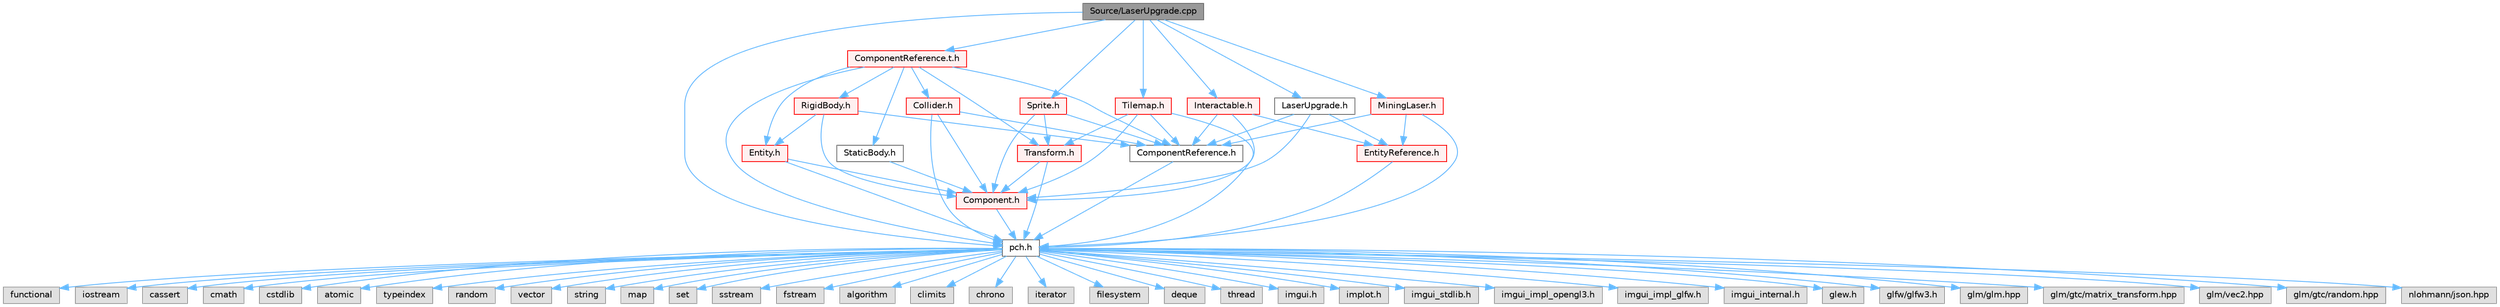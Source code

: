 digraph "Source/LaserUpgrade.cpp"
{
 // LATEX_PDF_SIZE
  bgcolor="transparent";
  edge [fontname=Helvetica,fontsize=10,labelfontname=Helvetica,labelfontsize=10];
  node [fontname=Helvetica,fontsize=10,shape=box,height=0.2,width=0.4];
  Node1 [id="Node000001",label="Source/LaserUpgrade.cpp",height=0.2,width=0.4,color="gray40", fillcolor="grey60", style="filled", fontcolor="black",tooltip="collectable upgrade to the player's MiningLaser"];
  Node1 -> Node2 [id="edge1_Node000001_Node000002",color="steelblue1",style="solid",tooltip=" "];
  Node2 [id="Node000002",label="pch.h",height=0.2,width=0.4,color="grey40", fillcolor="white", style="filled",URL="$de/d3a/pch_8h.html",tooltip="This is a precompiled header file."];
  Node2 -> Node3 [id="edge2_Node000002_Node000003",color="steelblue1",style="solid",tooltip=" "];
  Node3 [id="Node000003",label="functional",height=0.2,width=0.4,color="grey60", fillcolor="#E0E0E0", style="filled",tooltip=" "];
  Node2 -> Node4 [id="edge3_Node000002_Node000004",color="steelblue1",style="solid",tooltip=" "];
  Node4 [id="Node000004",label="iostream",height=0.2,width=0.4,color="grey60", fillcolor="#E0E0E0", style="filled",tooltip=" "];
  Node2 -> Node5 [id="edge4_Node000002_Node000005",color="steelblue1",style="solid",tooltip=" "];
  Node5 [id="Node000005",label="cassert",height=0.2,width=0.4,color="grey60", fillcolor="#E0E0E0", style="filled",tooltip=" "];
  Node2 -> Node6 [id="edge5_Node000002_Node000006",color="steelblue1",style="solid",tooltip=" "];
  Node6 [id="Node000006",label="cmath",height=0.2,width=0.4,color="grey60", fillcolor="#E0E0E0", style="filled",tooltip=" "];
  Node2 -> Node7 [id="edge6_Node000002_Node000007",color="steelblue1",style="solid",tooltip=" "];
  Node7 [id="Node000007",label="cstdlib",height=0.2,width=0.4,color="grey60", fillcolor="#E0E0E0", style="filled",tooltip=" "];
  Node2 -> Node8 [id="edge7_Node000002_Node000008",color="steelblue1",style="solid",tooltip=" "];
  Node8 [id="Node000008",label="atomic",height=0.2,width=0.4,color="grey60", fillcolor="#E0E0E0", style="filled",tooltip=" "];
  Node2 -> Node9 [id="edge8_Node000002_Node000009",color="steelblue1",style="solid",tooltip=" "];
  Node9 [id="Node000009",label="typeindex",height=0.2,width=0.4,color="grey60", fillcolor="#E0E0E0", style="filled",tooltip=" "];
  Node2 -> Node10 [id="edge9_Node000002_Node000010",color="steelblue1",style="solid",tooltip=" "];
  Node10 [id="Node000010",label="random",height=0.2,width=0.4,color="grey60", fillcolor="#E0E0E0", style="filled",tooltip=" "];
  Node2 -> Node11 [id="edge10_Node000002_Node000011",color="steelblue1",style="solid",tooltip=" "];
  Node11 [id="Node000011",label="vector",height=0.2,width=0.4,color="grey60", fillcolor="#E0E0E0", style="filled",tooltip=" "];
  Node2 -> Node12 [id="edge11_Node000002_Node000012",color="steelblue1",style="solid",tooltip=" "];
  Node12 [id="Node000012",label="string",height=0.2,width=0.4,color="grey60", fillcolor="#E0E0E0", style="filled",tooltip=" "];
  Node2 -> Node13 [id="edge12_Node000002_Node000013",color="steelblue1",style="solid",tooltip=" "];
  Node13 [id="Node000013",label="map",height=0.2,width=0.4,color="grey60", fillcolor="#E0E0E0", style="filled",tooltip=" "];
  Node2 -> Node14 [id="edge13_Node000002_Node000014",color="steelblue1",style="solid",tooltip=" "];
  Node14 [id="Node000014",label="set",height=0.2,width=0.4,color="grey60", fillcolor="#E0E0E0", style="filled",tooltip=" "];
  Node2 -> Node15 [id="edge14_Node000002_Node000015",color="steelblue1",style="solid",tooltip=" "];
  Node15 [id="Node000015",label="sstream",height=0.2,width=0.4,color="grey60", fillcolor="#E0E0E0", style="filled",tooltip=" "];
  Node2 -> Node16 [id="edge15_Node000002_Node000016",color="steelblue1",style="solid",tooltip=" "];
  Node16 [id="Node000016",label="fstream",height=0.2,width=0.4,color="grey60", fillcolor="#E0E0E0", style="filled",tooltip=" "];
  Node2 -> Node17 [id="edge16_Node000002_Node000017",color="steelblue1",style="solid",tooltip=" "];
  Node17 [id="Node000017",label="algorithm",height=0.2,width=0.4,color="grey60", fillcolor="#E0E0E0", style="filled",tooltip=" "];
  Node2 -> Node18 [id="edge17_Node000002_Node000018",color="steelblue1",style="solid",tooltip=" "];
  Node18 [id="Node000018",label="climits",height=0.2,width=0.4,color="grey60", fillcolor="#E0E0E0", style="filled",tooltip=" "];
  Node2 -> Node19 [id="edge18_Node000002_Node000019",color="steelblue1",style="solid",tooltip=" "];
  Node19 [id="Node000019",label="chrono",height=0.2,width=0.4,color="grey60", fillcolor="#E0E0E0", style="filled",tooltip=" "];
  Node2 -> Node20 [id="edge19_Node000002_Node000020",color="steelblue1",style="solid",tooltip=" "];
  Node20 [id="Node000020",label="iterator",height=0.2,width=0.4,color="grey60", fillcolor="#E0E0E0", style="filled",tooltip=" "];
  Node2 -> Node21 [id="edge20_Node000002_Node000021",color="steelblue1",style="solid",tooltip=" "];
  Node21 [id="Node000021",label="filesystem",height=0.2,width=0.4,color="grey60", fillcolor="#E0E0E0", style="filled",tooltip=" "];
  Node2 -> Node22 [id="edge21_Node000002_Node000022",color="steelblue1",style="solid",tooltip=" "];
  Node22 [id="Node000022",label="deque",height=0.2,width=0.4,color="grey60", fillcolor="#E0E0E0", style="filled",tooltip=" "];
  Node2 -> Node23 [id="edge22_Node000002_Node000023",color="steelblue1",style="solid",tooltip=" "];
  Node23 [id="Node000023",label="thread",height=0.2,width=0.4,color="grey60", fillcolor="#E0E0E0", style="filled",tooltip=" "];
  Node2 -> Node24 [id="edge23_Node000002_Node000024",color="steelblue1",style="solid",tooltip=" "];
  Node24 [id="Node000024",label="imgui.h",height=0.2,width=0.4,color="grey60", fillcolor="#E0E0E0", style="filled",tooltip=" "];
  Node2 -> Node25 [id="edge24_Node000002_Node000025",color="steelblue1",style="solid",tooltip=" "];
  Node25 [id="Node000025",label="implot.h",height=0.2,width=0.4,color="grey60", fillcolor="#E0E0E0", style="filled",tooltip=" "];
  Node2 -> Node26 [id="edge25_Node000002_Node000026",color="steelblue1",style="solid",tooltip=" "];
  Node26 [id="Node000026",label="imgui_stdlib.h",height=0.2,width=0.4,color="grey60", fillcolor="#E0E0E0", style="filled",tooltip=" "];
  Node2 -> Node27 [id="edge26_Node000002_Node000027",color="steelblue1",style="solid",tooltip=" "];
  Node27 [id="Node000027",label="imgui_impl_opengl3.h",height=0.2,width=0.4,color="grey60", fillcolor="#E0E0E0", style="filled",tooltip=" "];
  Node2 -> Node28 [id="edge27_Node000002_Node000028",color="steelblue1",style="solid",tooltip=" "];
  Node28 [id="Node000028",label="imgui_impl_glfw.h",height=0.2,width=0.4,color="grey60", fillcolor="#E0E0E0", style="filled",tooltip=" "];
  Node2 -> Node29 [id="edge28_Node000002_Node000029",color="steelblue1",style="solid",tooltip=" "];
  Node29 [id="Node000029",label="imgui_internal.h",height=0.2,width=0.4,color="grey60", fillcolor="#E0E0E0", style="filled",tooltip=" "];
  Node2 -> Node30 [id="edge29_Node000002_Node000030",color="steelblue1",style="solid",tooltip=" "];
  Node30 [id="Node000030",label="glew.h",height=0.2,width=0.4,color="grey60", fillcolor="#E0E0E0", style="filled",tooltip=" "];
  Node2 -> Node31 [id="edge30_Node000002_Node000031",color="steelblue1",style="solid",tooltip=" "];
  Node31 [id="Node000031",label="glfw/glfw3.h",height=0.2,width=0.4,color="grey60", fillcolor="#E0E0E0", style="filled",tooltip=" "];
  Node2 -> Node32 [id="edge31_Node000002_Node000032",color="steelblue1",style="solid",tooltip=" "];
  Node32 [id="Node000032",label="glm/glm.hpp",height=0.2,width=0.4,color="grey60", fillcolor="#E0E0E0", style="filled",tooltip=" "];
  Node2 -> Node33 [id="edge32_Node000002_Node000033",color="steelblue1",style="solid",tooltip=" "];
  Node33 [id="Node000033",label="glm/gtc/matrix_transform.hpp",height=0.2,width=0.4,color="grey60", fillcolor="#E0E0E0", style="filled",tooltip=" "];
  Node2 -> Node34 [id="edge33_Node000002_Node000034",color="steelblue1",style="solid",tooltip=" "];
  Node34 [id="Node000034",label="glm/vec2.hpp",height=0.2,width=0.4,color="grey60", fillcolor="#E0E0E0", style="filled",tooltip=" "];
  Node2 -> Node35 [id="edge34_Node000002_Node000035",color="steelblue1",style="solid",tooltip=" "];
  Node35 [id="Node000035",label="glm/gtc/random.hpp",height=0.2,width=0.4,color="grey60", fillcolor="#E0E0E0", style="filled",tooltip=" "];
  Node2 -> Node36 [id="edge35_Node000002_Node000036",color="steelblue1",style="solid",tooltip=" "];
  Node36 [id="Node000036",label="nlohmann/json.hpp",height=0.2,width=0.4,color="grey60", fillcolor="#E0E0E0", style="filled",tooltip=" "];
  Node1 -> Node37 [id="edge36_Node000001_Node000037",color="steelblue1",style="solid",tooltip=" "];
  Node37 [id="Node000037",label="LaserUpgrade.h",height=0.2,width=0.4,color="grey40", fillcolor="white", style="filled",URL="$dc/d74/LaserUpgrade_8h.html",tooltip="collectable upgrade to the player's MiningLaser"];
  Node37 -> Node38 [id="edge37_Node000037_Node000038",color="steelblue1",style="solid",tooltip=" "];
  Node38 [id="Node000038",label="Component.h",height=0.2,width=0.4,color="red", fillcolor="#FFF0F0", style="filled",URL="$d0/da1/Component_8h.html",tooltip="Virtual component header."];
  Node38 -> Node2 [id="edge38_Node000038_Node000002",color="steelblue1",style="solid",tooltip=" "];
  Node37 -> Node43 [id="edge39_Node000037_Node000043",color="steelblue1",style="solid",tooltip=" "];
  Node43 [id="Node000043",label="EntityReference.h",height=0.2,width=0.4,color="red", fillcolor="#FFF0F0", style="filled",URL="$dc/db9/EntityReference_8h.html",tooltip="a reference to an Entity in the scene"];
  Node43 -> Node2 [id="edge40_Node000043_Node000002",color="steelblue1",style="solid",tooltip=" "];
  Node37 -> Node44 [id="edge41_Node000037_Node000044",color="steelblue1",style="solid",tooltip=" "];
  Node44 [id="Node000044",label="ComponentReference.h",height=0.2,width=0.4,color="grey40", fillcolor="white", style="filled",URL="$d2/dba/ComponentReference_8h.html",tooltip="a reference to a component in the scene"];
  Node44 -> Node2 [id="edge42_Node000044_Node000002",color="steelblue1",style="solid",tooltip=" "];
  Node1 -> Node45 [id="edge43_Node000001_Node000045",color="steelblue1",style="solid",tooltip=" "];
  Node45 [id="Node000045",label="ComponentReference.t.h",height=0.2,width=0.4,color="red", fillcolor="#FFF0F0", style="filled",URL="$da/d20/ComponentReference_8t_8h.html",tooltip="a reference to a component in the scene"];
  Node45 -> Node2 [id="edge44_Node000045_Node000002",color="steelblue1",style="solid",tooltip=" "];
  Node45 -> Node44 [id="edge45_Node000045_Node000044",color="steelblue1",style="solid",tooltip=" "];
  Node45 -> Node46 [id="edge46_Node000045_Node000046",color="steelblue1",style="solid",tooltip=" "];
  Node46 [id="Node000046",label="Entity.h",height=0.2,width=0.4,color="red", fillcolor="#FFF0F0", style="filled",URL="$d4/da0/Entity_8h.html",tooltip="Entity class which holds Components."];
  Node46 -> Node2 [id="edge47_Node000046_Node000002",color="steelblue1",style="solid",tooltip=" "];
  Node46 -> Node38 [id="edge48_Node000046_Node000038",color="steelblue1",style="solid",tooltip=" "];
  Node45 -> Node47 [id="edge49_Node000045_Node000047",color="steelblue1",style="solid",tooltip=" "];
  Node47 [id="Node000047",label="Collider.h",height=0.2,width=0.4,color="red", fillcolor="#FFF0F0", style="filled",URL="$de/d94/Collider_8h.html",tooltip="Base component for detecting collisions."];
  Node47 -> Node2 [id="edge50_Node000047_Node000002",color="steelblue1",style="solid",tooltip=" "];
  Node47 -> Node38 [id="edge51_Node000047_Node000038",color="steelblue1",style="solid",tooltip=" "];
  Node47 -> Node44 [id="edge52_Node000047_Node000044",color="steelblue1",style="solid",tooltip=" "];
  Node45 -> Node49 [id="edge53_Node000045_Node000049",color="steelblue1",style="solid",tooltip=" "];
  Node49 [id="Node000049",label="StaticBody.h",height=0.2,width=0.4,color="grey40", fillcolor="white", style="filled",URL="$dd/d7f/StaticBody_8h.html",tooltip="pysics body which can be collided with and does not move"];
  Node49 -> Node38 [id="edge54_Node000049_Node000038",color="steelblue1",style="solid",tooltip=" "];
  Node45 -> Node50 [id="edge55_Node000045_Node000050",color="steelblue1",style="solid",tooltip=" "];
  Node50 [id="Node000050",label="Transform.h",height=0.2,width=0.4,color="red", fillcolor="#FFF0F0", style="filled",URL="$de/dfb/Transform_8h.html",tooltip="Transform."];
  Node50 -> Node2 [id="edge56_Node000050_Node000002",color="steelblue1",style="solid",tooltip=" "];
  Node50 -> Node38 [id="edge57_Node000050_Node000038",color="steelblue1",style="solid",tooltip=" "];
  Node45 -> Node52 [id="edge58_Node000045_Node000052",color="steelblue1",style="solid",tooltip=" "];
  Node52 [id="Node000052",label="RigidBody.h",height=0.2,width=0.4,color="red", fillcolor="#FFF0F0", style="filled",URL="$dc/da0/RigidBody_8h_source.html",tooltip=" "];
  Node52 -> Node38 [id="edge59_Node000052_Node000038",color="steelblue1",style="solid",tooltip=" "];
  Node52 -> Node46 [id="edge60_Node000052_Node000046",color="steelblue1",style="solid",tooltip=" "];
  Node52 -> Node44 [id="edge61_Node000052_Node000044",color="steelblue1",style="solid",tooltip=" "];
  Node1 -> Node61 [id="edge62_Node000001_Node000061",color="steelblue1",style="solid",tooltip=" "];
  Node61 [id="Node000061",label="MiningLaser.h",height=0.2,width=0.4,color="red", fillcolor="#FFF0F0", style="filled",URL="$da/d13/MiningLaser_8h.html",tooltip="Digging laser controllable by an entity."];
  Node61 -> Node2 [id="edge63_Node000061_Node000002",color="steelblue1",style="solid",tooltip=" "];
  Node61 -> Node43 [id="edge64_Node000061_Node000043",color="steelblue1",style="solid",tooltip=" "];
  Node61 -> Node44 [id="edge65_Node000061_Node000044",color="steelblue1",style="solid",tooltip=" "];
  Node1 -> Node74 [id="edge66_Node000001_Node000074",color="steelblue1",style="solid",tooltip=" "];
  Node74 [id="Node000074",label="Interactable.h",height=0.2,width=0.4,color="red", fillcolor="#FFF0F0", style="filled",URL="$d6/dc1/Interactable_8h.html",tooltip="Component which can be interacted with by pressing a button when nearby."];
  Node74 -> Node38 [id="edge67_Node000074_Node000038",color="steelblue1",style="solid",tooltip=" "];
  Node74 -> Node43 [id="edge68_Node000074_Node000043",color="steelblue1",style="solid",tooltip=" "];
  Node74 -> Node44 [id="edge69_Node000074_Node000044",color="steelblue1",style="solid",tooltip=" "];
  Node1 -> Node78 [id="edge70_Node000001_Node000078",color="steelblue1",style="solid",tooltip=" "];
  Node78 [id="Node000078",label="Tilemap.h",height=0.2,width=0.4,color="red", fillcolor="#FFF0F0", style="filled",URL="$d8/d44/Tilemap_8h.html",tooltip="Tilemap component - loads and manages a tilemap array."];
  Node78 -> Node2 [id="edge71_Node000078_Node000002",color="steelblue1",style="solid",tooltip=" "];
  Node78 -> Node38 [id="edge72_Node000078_Node000038",color="steelblue1",style="solid",tooltip=" "];
  Node78 -> Node44 [id="edge73_Node000078_Node000044",color="steelblue1",style="solid",tooltip=" "];
  Node78 -> Node50 [id="edge74_Node000078_Node000050",color="steelblue1",style="solid",tooltip=" "];
  Node1 -> Node71 [id="edge75_Node000001_Node000071",color="steelblue1",style="solid",tooltip=" "];
  Node71 [id="Node000071",label="Sprite.h",height=0.2,width=0.4,color="red", fillcolor="#FFF0F0", style="filled",URL="$d7/d31/Sprite_8h_source.html",tooltip=" "];
  Node71 -> Node38 [id="edge76_Node000071_Node000038",color="steelblue1",style="solid",tooltip=" "];
  Node71 -> Node44 [id="edge77_Node000071_Node000044",color="steelblue1",style="solid",tooltip=" "];
  Node71 -> Node50 [id="edge78_Node000071_Node000050",color="steelblue1",style="solid",tooltip=" "];
}

